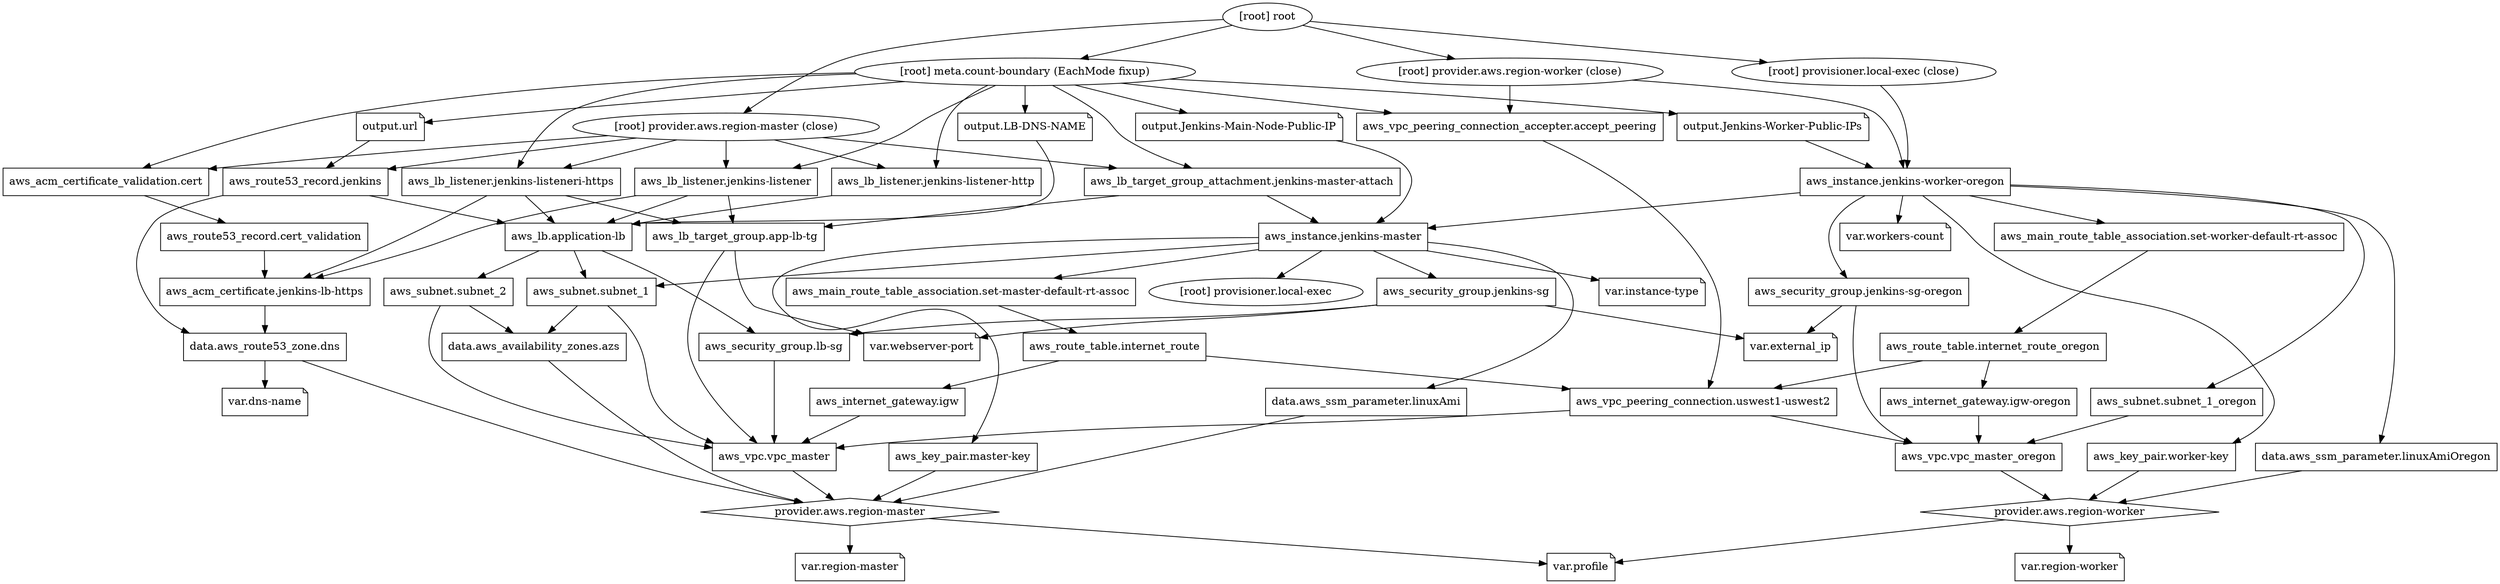 digraph {
	compound = "true"
	newrank = "true"
	subgraph "root" {
		"[root] aws_acm_certificate.jenkins-lb-https" [label = "aws_acm_certificate.jenkins-lb-https", shape = "box"]
		"[root] aws_acm_certificate_validation.cert" [label = "aws_acm_certificate_validation.cert", shape = "box"]
		"[root] aws_instance.jenkins-master" [label = "aws_instance.jenkins-master", shape = "box"]
		"[root] aws_instance.jenkins-worker-oregon" [label = "aws_instance.jenkins-worker-oregon", shape = "box"]
		"[root] aws_internet_gateway.igw" [label = "aws_internet_gateway.igw", shape = "box"]
		"[root] aws_internet_gateway.igw-oregon" [label = "aws_internet_gateway.igw-oregon", shape = "box"]
		"[root] aws_key_pair.master-key" [label = "aws_key_pair.master-key", shape = "box"]
		"[root] aws_key_pair.worker-key" [label = "aws_key_pair.worker-key", shape = "box"]
		"[root] aws_lb.application-lb" [label = "aws_lb.application-lb", shape = "box"]
		"[root] aws_lb_listener.jenkins-listener" [label = "aws_lb_listener.jenkins-listener", shape = "box"]
		"[root] aws_lb_listener.jenkins-listener-http" [label = "aws_lb_listener.jenkins-listener-http", shape = "box"]
		"[root] aws_lb_listener.jenkins-listeneri-https" [label = "aws_lb_listener.jenkins-listeneri-https", shape = "box"]
		"[root] aws_lb_target_group.app-lb-tg" [label = "aws_lb_target_group.app-lb-tg", shape = "box"]
		"[root] aws_lb_target_group_attachment.jenkins-master-attach" [label = "aws_lb_target_group_attachment.jenkins-master-attach", shape = "box"]
		"[root] aws_main_route_table_association.set-master-default-rt-assoc" [label = "aws_main_route_table_association.set-master-default-rt-assoc", shape = "box"]
		"[root] aws_main_route_table_association.set-worker-default-rt-assoc" [label = "aws_main_route_table_association.set-worker-default-rt-assoc", shape = "box"]
		"[root] aws_route53_record.cert_validation" [label = "aws_route53_record.cert_validation", shape = "box"]
		"[root] aws_route53_record.jenkins" [label = "aws_route53_record.jenkins", shape = "box"]
		"[root] aws_route_table.internet_route" [label = "aws_route_table.internet_route", shape = "box"]
		"[root] aws_route_table.internet_route_oregon" [label = "aws_route_table.internet_route_oregon", shape = "box"]
		"[root] aws_security_group.jenkins-sg" [label = "aws_security_group.jenkins-sg", shape = "box"]
		"[root] aws_security_group.jenkins-sg-oregon" [label = "aws_security_group.jenkins-sg-oregon", shape = "box"]
		"[root] aws_security_group.lb-sg" [label = "aws_security_group.lb-sg", shape = "box"]
		"[root] aws_subnet.subnet_1" [label = "aws_subnet.subnet_1", shape = "box"]
		"[root] aws_subnet.subnet_1_oregon" [label = "aws_subnet.subnet_1_oregon", shape = "box"]
		"[root] aws_subnet.subnet_2" [label = "aws_subnet.subnet_2", shape = "box"]
		"[root] aws_vpc.vpc_master" [label = "aws_vpc.vpc_master", shape = "box"]
		"[root] aws_vpc.vpc_master_oregon" [label = "aws_vpc.vpc_master_oregon", shape = "box"]
		"[root] aws_vpc_peering_connection.uswest1-uswest2" [label = "aws_vpc_peering_connection.uswest1-uswest2", shape = "box"]
		"[root] aws_vpc_peering_connection_accepter.accept_peering" [label = "aws_vpc_peering_connection_accepter.accept_peering", shape = "box"]
		"[root] data.aws_availability_zones.azs" [label = "data.aws_availability_zones.azs", shape = "box"]
		"[root] data.aws_route53_zone.dns" [label = "data.aws_route53_zone.dns", shape = "box"]
		"[root] data.aws_ssm_parameter.linuxAmi" [label = "data.aws_ssm_parameter.linuxAmi", shape = "box"]
		"[root] data.aws_ssm_parameter.linuxAmiOregon" [label = "data.aws_ssm_parameter.linuxAmiOregon", shape = "box"]
		"[root] output.Jenkins-Main-Node-Public-IP" [label = "output.Jenkins-Main-Node-Public-IP", shape = "note"]
		"[root] output.Jenkins-Worker-Public-IPs" [label = "output.Jenkins-Worker-Public-IPs", shape = "note"]
		"[root] output.LB-DNS-NAME" [label = "output.LB-DNS-NAME", shape = "note"]
		"[root] output.url" [label = "output.url", shape = "note"]
		"[root] provider.aws.region-master" [label = "provider.aws.region-master", shape = "diamond"]
		"[root] provider.aws.region-worker" [label = "provider.aws.region-worker", shape = "diamond"]
		"[root] var.dns-name" [label = "var.dns-name", shape = "note"]
		"[root] var.external_ip" [label = "var.external_ip", shape = "note"]
		"[root] var.instance-type" [label = "var.instance-type", shape = "note"]
		"[root] var.profile" [label = "var.profile", shape = "note"]
		"[root] var.region-master" [label = "var.region-master", shape = "note"]
		"[root] var.region-worker" [label = "var.region-worker", shape = "note"]
		"[root] var.webserver-port" [label = "var.webserver-port", shape = "note"]
		"[root] var.workers-count" [label = "var.workers-count", shape = "note"]
		"[root] aws_acm_certificate.jenkins-lb-https" -> "[root] data.aws_route53_zone.dns"
		"[root] aws_acm_certificate_validation.cert" -> "[root] aws_route53_record.cert_validation"
		"[root] aws_instance.jenkins-master" -> "[root] aws_key_pair.master-key"
		"[root] aws_instance.jenkins-master" -> "[root] aws_main_route_table_association.set-master-default-rt-assoc"
		"[root] aws_instance.jenkins-master" -> "[root] aws_security_group.jenkins-sg"
		"[root] aws_instance.jenkins-master" -> "[root] aws_subnet.subnet_1"
		"[root] aws_instance.jenkins-master" -> "[root] data.aws_ssm_parameter.linuxAmi"
		"[root] aws_instance.jenkins-master" -> "[root] provisioner.local-exec"
		"[root] aws_instance.jenkins-master" -> "[root] var.instance-type"
		"[root] aws_instance.jenkins-worker-oregon" -> "[root] aws_instance.jenkins-master"
		"[root] aws_instance.jenkins-worker-oregon" -> "[root] aws_key_pair.worker-key"
		"[root] aws_instance.jenkins-worker-oregon" -> "[root] aws_main_route_table_association.set-worker-default-rt-assoc"
		"[root] aws_instance.jenkins-worker-oregon" -> "[root] aws_security_group.jenkins-sg-oregon"
		"[root] aws_instance.jenkins-worker-oregon" -> "[root] aws_subnet.subnet_1_oregon"
		"[root] aws_instance.jenkins-worker-oregon" -> "[root] data.aws_ssm_parameter.linuxAmiOregon"
		"[root] aws_instance.jenkins-worker-oregon" -> "[root] var.workers-count"
		"[root] aws_internet_gateway.igw" -> "[root] aws_vpc.vpc_master"
		"[root] aws_internet_gateway.igw-oregon" -> "[root] aws_vpc.vpc_master_oregon"
		"[root] aws_key_pair.master-key" -> "[root] provider.aws.region-master"
		"[root] aws_key_pair.worker-key" -> "[root] provider.aws.region-worker"
		"[root] aws_lb.application-lb" -> "[root] aws_security_group.lb-sg"
		"[root] aws_lb.application-lb" -> "[root] aws_subnet.subnet_1"
		"[root] aws_lb.application-lb" -> "[root] aws_subnet.subnet_2"
		"[root] aws_lb_listener.jenkins-listener" -> "[root] aws_acm_certificate.jenkins-lb-https"
		"[root] aws_lb_listener.jenkins-listener" -> "[root] aws_lb.application-lb"
		"[root] aws_lb_listener.jenkins-listener" -> "[root] aws_lb_target_group.app-lb-tg"
		"[root] aws_lb_listener.jenkins-listener-http" -> "[root] aws_lb.application-lb"
		"[root] aws_lb_listener.jenkins-listeneri-https" -> "[root] aws_acm_certificate.jenkins-lb-https"
		"[root] aws_lb_listener.jenkins-listeneri-https" -> "[root] aws_lb.application-lb"
		"[root] aws_lb_listener.jenkins-listeneri-https" -> "[root] aws_lb_target_group.app-lb-tg"
		"[root] aws_lb_target_group.app-lb-tg" -> "[root] aws_vpc.vpc_master"
		"[root] aws_lb_target_group.app-lb-tg" -> "[root] var.webserver-port"
		"[root] aws_lb_target_group_attachment.jenkins-master-attach" -> "[root] aws_instance.jenkins-master"
		"[root] aws_lb_target_group_attachment.jenkins-master-attach" -> "[root] aws_lb_target_group.app-lb-tg"
		"[root] aws_main_route_table_association.set-master-default-rt-assoc" -> "[root] aws_route_table.internet_route"
		"[root] aws_main_route_table_association.set-worker-default-rt-assoc" -> "[root] aws_route_table.internet_route_oregon"
		"[root] aws_route53_record.cert_validation" -> "[root] aws_acm_certificate.jenkins-lb-https"
		"[root] aws_route53_record.jenkins" -> "[root] aws_lb.application-lb"
		"[root] aws_route53_record.jenkins" -> "[root] data.aws_route53_zone.dns"
		"[root] aws_route_table.internet_route" -> "[root] aws_internet_gateway.igw"
		"[root] aws_route_table.internet_route" -> "[root] aws_vpc_peering_connection.uswest1-uswest2"
		"[root] aws_route_table.internet_route_oregon" -> "[root] aws_internet_gateway.igw-oregon"
		"[root] aws_route_table.internet_route_oregon" -> "[root] aws_vpc_peering_connection.uswest1-uswest2"
		"[root] aws_security_group.jenkins-sg" -> "[root] aws_security_group.lb-sg"
		"[root] aws_security_group.jenkins-sg" -> "[root] var.external_ip"
		"[root] aws_security_group.jenkins-sg" -> "[root] var.webserver-port"
		"[root] aws_security_group.jenkins-sg-oregon" -> "[root] aws_vpc.vpc_master_oregon"
		"[root] aws_security_group.jenkins-sg-oregon" -> "[root] var.external_ip"
		"[root] aws_security_group.lb-sg" -> "[root] aws_vpc.vpc_master"
		"[root] aws_subnet.subnet_1" -> "[root] aws_vpc.vpc_master"
		"[root] aws_subnet.subnet_1" -> "[root] data.aws_availability_zones.azs"
		"[root] aws_subnet.subnet_1_oregon" -> "[root] aws_vpc.vpc_master_oregon"
		"[root] aws_subnet.subnet_2" -> "[root] aws_vpc.vpc_master"
		"[root] aws_subnet.subnet_2" -> "[root] data.aws_availability_zones.azs"
		"[root] aws_vpc.vpc_master" -> "[root] provider.aws.region-master"
		"[root] aws_vpc.vpc_master_oregon" -> "[root] provider.aws.region-worker"
		"[root] aws_vpc_peering_connection.uswest1-uswest2" -> "[root] aws_vpc.vpc_master"
		"[root] aws_vpc_peering_connection.uswest1-uswest2" -> "[root] aws_vpc.vpc_master_oregon"
		"[root] aws_vpc_peering_connection_accepter.accept_peering" -> "[root] aws_vpc_peering_connection.uswest1-uswest2"
		"[root] data.aws_availability_zones.azs" -> "[root] provider.aws.region-master"
		"[root] data.aws_route53_zone.dns" -> "[root] provider.aws.region-master"
		"[root] data.aws_route53_zone.dns" -> "[root] var.dns-name"
		"[root] data.aws_ssm_parameter.linuxAmi" -> "[root] provider.aws.region-master"
		"[root] data.aws_ssm_parameter.linuxAmiOregon" -> "[root] provider.aws.region-worker"
		"[root] meta.count-boundary (EachMode fixup)" -> "[root] aws_acm_certificate_validation.cert"
		"[root] meta.count-boundary (EachMode fixup)" -> "[root] aws_lb_listener.jenkins-listener"
		"[root] meta.count-boundary (EachMode fixup)" -> "[root] aws_lb_listener.jenkins-listener-http"
		"[root] meta.count-boundary (EachMode fixup)" -> "[root] aws_lb_listener.jenkins-listeneri-https"
		"[root] meta.count-boundary (EachMode fixup)" -> "[root] aws_lb_target_group_attachment.jenkins-master-attach"
		"[root] meta.count-boundary (EachMode fixup)" -> "[root] aws_vpc_peering_connection_accepter.accept_peering"
		"[root] meta.count-boundary (EachMode fixup)" -> "[root] output.Jenkins-Main-Node-Public-IP"
		"[root] meta.count-boundary (EachMode fixup)" -> "[root] output.Jenkins-Worker-Public-IPs"
		"[root] meta.count-boundary (EachMode fixup)" -> "[root] output.LB-DNS-NAME"
		"[root] meta.count-boundary (EachMode fixup)" -> "[root] output.url"
		"[root] output.Jenkins-Main-Node-Public-IP" -> "[root] aws_instance.jenkins-master"
		"[root] output.Jenkins-Worker-Public-IPs" -> "[root] aws_instance.jenkins-worker-oregon"
		"[root] output.LB-DNS-NAME" -> "[root] aws_lb.application-lb"
		"[root] output.url" -> "[root] aws_route53_record.jenkins"
		"[root] provider.aws.region-master (close)" -> "[root] aws_acm_certificate_validation.cert"
		"[root] provider.aws.region-master (close)" -> "[root] aws_lb_listener.jenkins-listener"
		"[root] provider.aws.region-master (close)" -> "[root] aws_lb_listener.jenkins-listener-http"
		"[root] provider.aws.region-master (close)" -> "[root] aws_lb_listener.jenkins-listeneri-https"
		"[root] provider.aws.region-master (close)" -> "[root] aws_lb_target_group_attachment.jenkins-master-attach"
		"[root] provider.aws.region-master (close)" -> "[root] aws_route53_record.jenkins"
		"[root] provider.aws.region-master" -> "[root] var.profile"
		"[root] provider.aws.region-master" -> "[root] var.region-master"
		"[root] provider.aws.region-worker (close)" -> "[root] aws_instance.jenkins-worker-oregon"
		"[root] provider.aws.region-worker (close)" -> "[root] aws_vpc_peering_connection_accepter.accept_peering"
		"[root] provider.aws.region-worker" -> "[root] var.profile"
		"[root] provider.aws.region-worker" -> "[root] var.region-worker"
		"[root] provisioner.local-exec (close)" -> "[root] aws_instance.jenkins-worker-oregon"
		"[root] root" -> "[root] meta.count-boundary (EachMode fixup)"
		"[root] root" -> "[root] provider.aws.region-master (close)"
		"[root] root" -> "[root] provider.aws.region-worker (close)"
		"[root] root" -> "[root] provisioner.local-exec (close)"
	}
}

